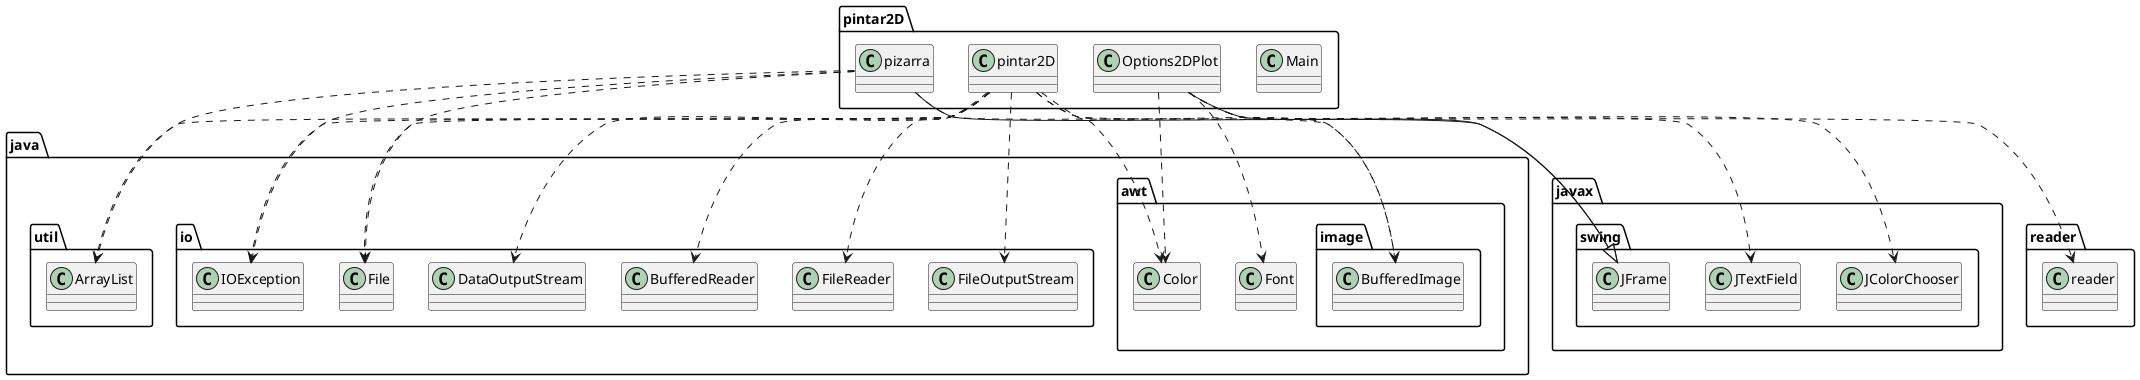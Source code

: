 @startuml
class java.awt.Color
class java.awt.Font
class java.awt.image.BufferedImage
class java.io.BufferedReader
class java.io.DataOutputStream
class java.io.File
class java.io.FileOutputStream
class java.io.FileReader
class java.io.IOException
class java.util.ArrayList
class javax.swing.JColorChooser
class javax.swing.JFrame
class javax.swing.JTextField
class pintar2D.Main
class pintar2D.Options2DPlot
class pintar2D.pintar2D
class pintar2D.pizarra
class reader.reader
pintar2D.Options2DPlot ..> java.awt.Color
pintar2D.Options2DPlot ..> java.awt.Font
pintar2D.Options2DPlot ..> javax.swing.JColorChooser
pintar2D.Options2DPlot --|> javax.swing.JFrame
pintar2D.Options2DPlot ..> javax.swing.JTextField
pintar2D.pintar2D ..> java.awt.Color
pintar2D.pintar2D ..> java.awt.image.BufferedImage
pintar2D.pintar2D ..> java.io.BufferedReader
pintar2D.pintar2D ..> java.io.DataOutputStream
pintar2D.pintar2D ..> java.io.File
pintar2D.pintar2D ..> java.io.FileOutputStream
pintar2D.pintar2D ..> java.io.FileReader
pintar2D.pintar2D ..> java.io.IOException
pintar2D.pintar2D ..> java.util.ArrayList
pintar2D.pintar2D ..> reader.reader
pintar2D.pizarra ..> java.awt.image.BufferedImage
pintar2D.pizarra ..> java.io.File
pintar2D.pizarra ..> java.io.IOException
pintar2D.pizarra ..> java.util.ArrayList
pintar2D.pizarra --|> javax.swing.JFrame
@enduml
